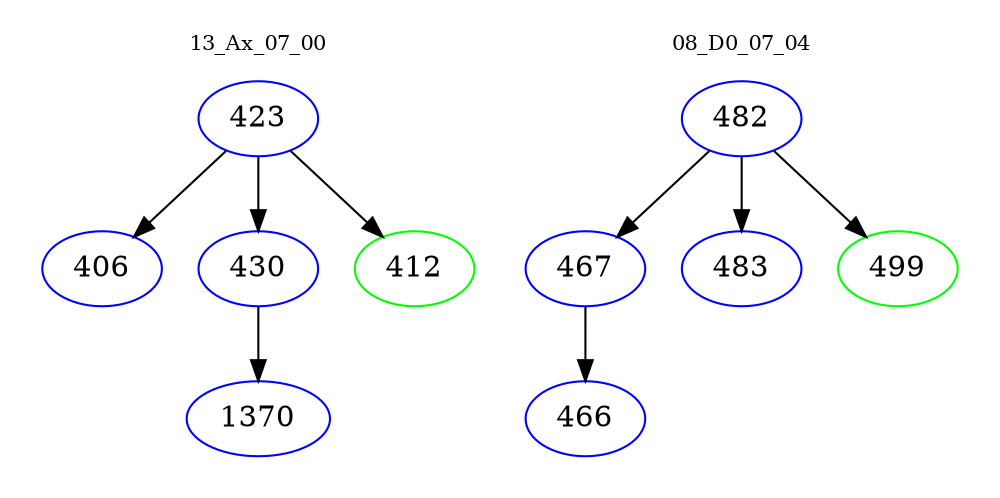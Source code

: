 digraph{
subgraph cluster_0 {
color = white
label = "13_Ax_07_00";
fontsize=10;
T0_423 [label="423", color="blue"]
T0_423 -> T0_406 [color="black"]
T0_406 [label="406", color="blue"]
T0_423 -> T0_430 [color="black"]
T0_430 [label="430", color="blue"]
T0_430 -> T0_1370 [color="black"]
T0_1370 [label="1370", color="blue"]
T0_423 -> T0_412 [color="black"]
T0_412 [label="412", color="green"]
}
subgraph cluster_1 {
color = white
label = "08_D0_07_04";
fontsize=10;
T1_482 [label="482", color="blue"]
T1_482 -> T1_467 [color="black"]
T1_467 [label="467", color="blue"]
T1_467 -> T1_466 [color="black"]
T1_466 [label="466", color="blue"]
T1_482 -> T1_483 [color="black"]
T1_483 [label="483", color="blue"]
T1_482 -> T1_499 [color="black"]
T1_499 [label="499", color="green"]
}
}
